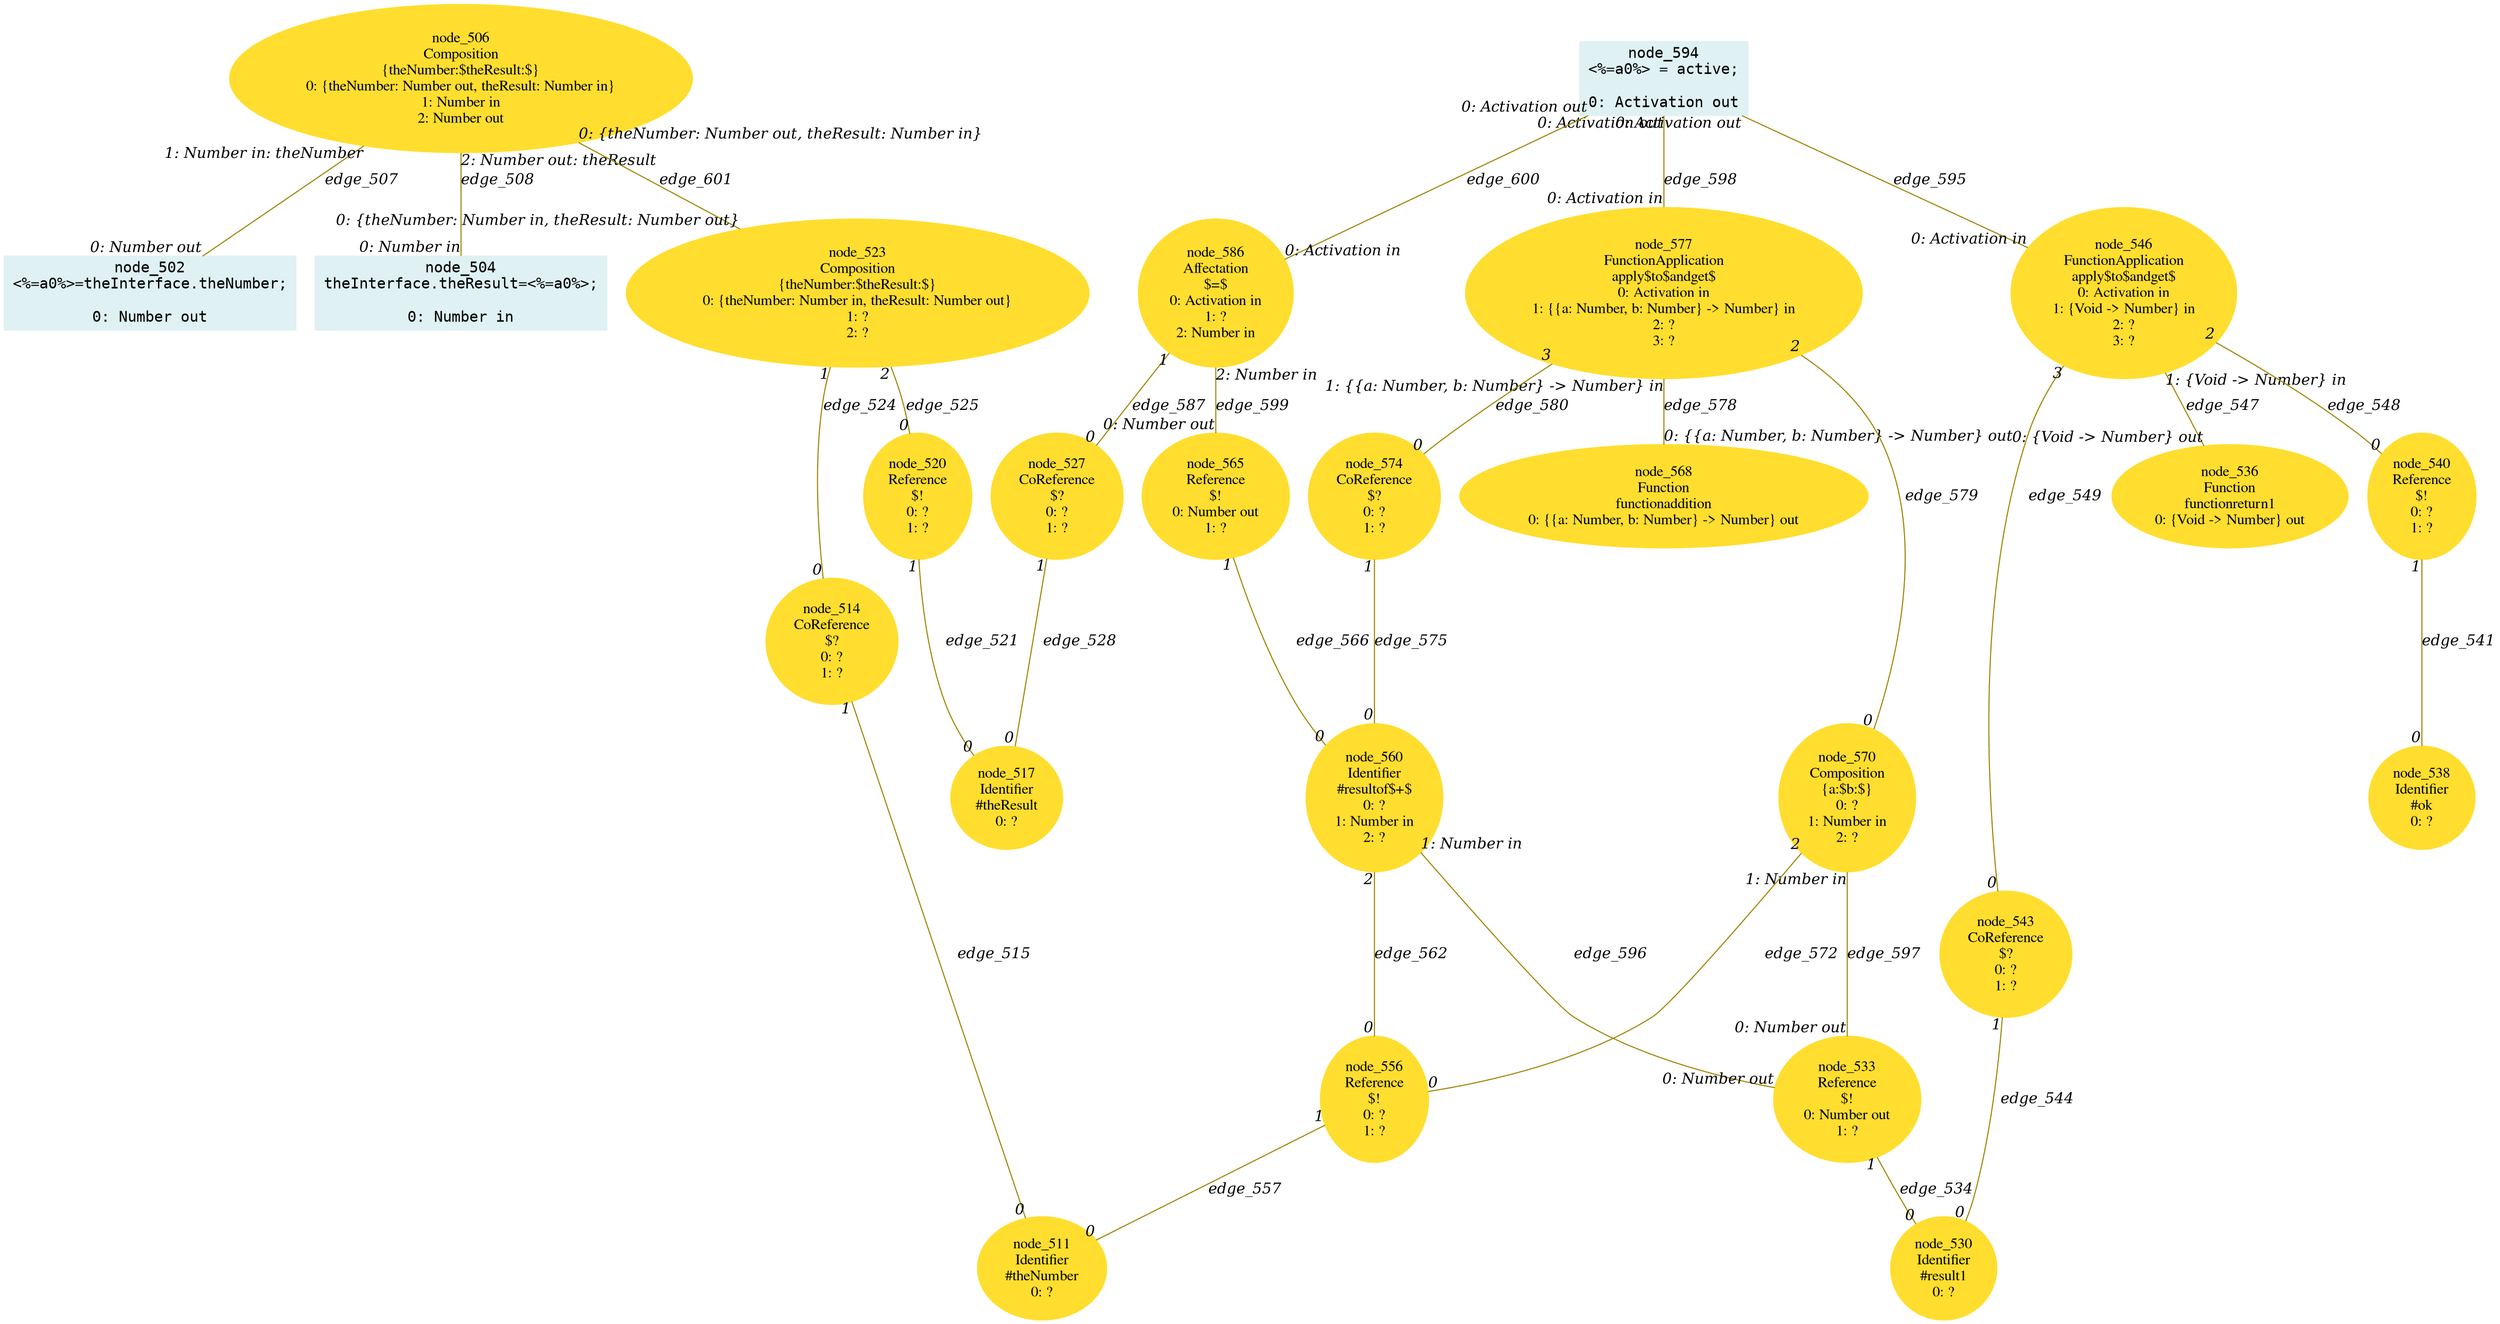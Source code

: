 digraph g{node_502 [shape="box", style="filled", color="#dff1f2", fontname="Courier", label="node_502
<%=a0%>=theInterface.theNumber;

0: Number out" ]
node_504 [shape="box", style="filled", color="#dff1f2", fontname="Courier", label="node_504
theInterface.theResult=<%=a0%>;

0: Number in" ]
node_506 [shape="ellipse", style="filled", color="#ffde2f", fontname="Times", label="node_506
Composition
{theNumber:$theResult:$}
0: {theNumber: Number out, theResult: Number in}
1: Number in
2: Number out" ]
node_511 [shape="ellipse", style="filled", color="#ffde2f", fontname="Times", label="node_511
Identifier
#theNumber
0: ?" ]
node_514 [shape="ellipse", style="filled", color="#ffde2f", fontname="Times", label="node_514
CoReference
$?
0: ?
1: ?" ]
node_517 [shape="ellipse", style="filled", color="#ffde2f", fontname="Times", label="node_517
Identifier
#theResult
0: ?" ]
node_520 [shape="ellipse", style="filled", color="#ffde2f", fontname="Times", label="node_520
Reference
$!
0: ?
1: ?" ]
node_523 [shape="ellipse", style="filled", color="#ffde2f", fontname="Times", label="node_523
Composition
{theNumber:$theResult:$}
0: {theNumber: Number in, theResult: Number out}
1: ?
2: ?" ]
node_527 [shape="ellipse", style="filled", color="#ffde2f", fontname="Times", label="node_527
CoReference
$?
0: ?
1: ?" ]
node_530 [shape="ellipse", style="filled", color="#ffde2f", fontname="Times", label="node_530
Identifier
#result1
0: ?" ]
node_533 [shape="ellipse", style="filled", color="#ffde2f", fontname="Times", label="node_533
Reference
$!
0: Number out
1: ?" ]
node_536 [shape="ellipse", style="filled", color="#ffde2f", fontname="Times", label="node_536
Function
functionreturn1
0: {Void -> Number} out" ]
node_538 [shape="ellipse", style="filled", color="#ffde2f", fontname="Times", label="node_538
Identifier
#ok
0: ?" ]
node_540 [shape="ellipse", style="filled", color="#ffde2f", fontname="Times", label="node_540
Reference
$!
0: ?
1: ?" ]
node_543 [shape="ellipse", style="filled", color="#ffde2f", fontname="Times", label="node_543
CoReference
$?
0: ?
1: ?" ]
node_546 [shape="ellipse", style="filled", color="#ffde2f", fontname="Times", label="node_546
FunctionApplication
apply$to$andget$
0: Activation in
1: {Void -> Number} in
2: ?
3: ?" ]
node_556 [shape="ellipse", style="filled", color="#ffde2f", fontname="Times", label="node_556
Reference
$!
0: ?
1: ?" ]
node_560 [shape="ellipse", style="filled", color="#ffde2f", fontname="Times", label="node_560
Identifier
#resultof$+$
0: ?
1: Number in
2: ?" ]
node_565 [shape="ellipse", style="filled", color="#ffde2f", fontname="Times", label="node_565
Reference
$!
0: Number out
1: ?" ]
node_568 [shape="ellipse", style="filled", color="#ffde2f", fontname="Times", label="node_568
Function
functionaddition
0: {{a: Number, b: Number} -> Number} out" ]
node_570 [shape="ellipse", style="filled", color="#ffde2f", fontname="Times", label="node_570
Composition
{a:$b:$}
0: ?
1: Number in
2: ?" ]
node_574 [shape="ellipse", style="filled", color="#ffde2f", fontname="Times", label="node_574
CoReference
$?
0: ?
1: ?" ]
node_577 [shape="ellipse", style="filled", color="#ffde2f", fontname="Times", label="node_577
FunctionApplication
apply$to$andget$
0: Activation in
1: {{a: Number, b: Number} -> Number} in
2: ?
3: ?" ]
node_586 [shape="ellipse", style="filled", color="#ffde2f", fontname="Times", label="node_586
Affectation
$=$
0: Activation in
1: ?
2: Number in" ]
node_594 [shape="box", style="filled", color="#dff1f2", fontname="Courier", label="node_594
<%=a0%> = active;

0: Activation out" ]
node_506 -> node_502 [dir=none, arrowHead=none, fontname="Times-Italic", arrowsize=1, color="#9d8400", label="edge_507",  headlabel="0: Number out", taillabel="1: Number in: theNumber" ]
node_506 -> node_504 [dir=none, arrowHead=none, fontname="Times-Italic", arrowsize=1, color="#9d8400", label="edge_508",  headlabel="0: Number in", taillabel="2: Number out: theResult" ]
node_514 -> node_511 [dir=none, arrowHead=none, fontname="Times-Italic", arrowsize=1, color="#9d8400", label="edge_515",  headlabel="0", taillabel="1" ]
node_520 -> node_517 [dir=none, arrowHead=none, fontname="Times-Italic", arrowsize=1, color="#9d8400", label="edge_521",  headlabel="0", taillabel="1" ]
node_523 -> node_514 [dir=none, arrowHead=none, fontname="Times-Italic", arrowsize=1, color="#9d8400", label="edge_524",  headlabel="0", taillabel="1" ]
node_523 -> node_520 [dir=none, arrowHead=none, fontname="Times-Italic", arrowsize=1, color="#9d8400", label="edge_525",  headlabel="0", taillabel="2" ]
node_527 -> node_517 [dir=none, arrowHead=none, fontname="Times-Italic", arrowsize=1, color="#9d8400", label="edge_528",  headlabel="0", taillabel="1" ]
node_533 -> node_530 [dir=none, arrowHead=none, fontname="Times-Italic", arrowsize=1, color="#9d8400", label="edge_534",  headlabel="0", taillabel="1" ]
node_540 -> node_538 [dir=none, arrowHead=none, fontname="Times-Italic", arrowsize=1, color="#9d8400", label="edge_541",  headlabel="0", taillabel="1" ]
node_543 -> node_530 [dir=none, arrowHead=none, fontname="Times-Italic", arrowsize=1, color="#9d8400", label="edge_544",  headlabel="0", taillabel="1" ]
node_546 -> node_536 [dir=none, arrowHead=none, fontname="Times-Italic", arrowsize=1, color="#9d8400", label="edge_547",  headlabel="0: {Void -> Number} out", taillabel="1: {Void -> Number} in" ]
node_546 -> node_540 [dir=none, arrowHead=none, fontname="Times-Italic", arrowsize=1, color="#9d8400", label="edge_548",  headlabel="0", taillabel="2" ]
node_546 -> node_543 [dir=none, arrowHead=none, fontname="Times-Italic", arrowsize=1, color="#9d8400", label="edge_549",  headlabel="0", taillabel="3" ]
node_556 -> node_511 [dir=none, arrowHead=none, fontname="Times-Italic", arrowsize=1, color="#9d8400", label="edge_557",  headlabel="0", taillabel="1" ]
node_560 -> node_556 [dir=none, arrowHead=none, fontname="Times-Italic", arrowsize=1, color="#9d8400", label="edge_562",  headlabel="0", taillabel="2" ]
node_565 -> node_560 [dir=none, arrowHead=none, fontname="Times-Italic", arrowsize=1, color="#9d8400", label="edge_566",  headlabel="0", taillabel="1" ]
node_570 -> node_556 [dir=none, arrowHead=none, fontname="Times-Italic", arrowsize=1, color="#9d8400", label="edge_572",  headlabel="0", taillabel="2" ]
node_574 -> node_560 [dir=none, arrowHead=none, fontname="Times-Italic", arrowsize=1, color="#9d8400", label="edge_575",  headlabel="0", taillabel="1" ]
node_577 -> node_568 [dir=none, arrowHead=none, fontname="Times-Italic", arrowsize=1, color="#9d8400", label="edge_578",  headlabel="0: {{a: Number, b: Number} -> Number} out", taillabel="1: {{a: Number, b: Number} -> Number} in" ]
node_577 -> node_570 [dir=none, arrowHead=none, fontname="Times-Italic", arrowsize=1, color="#9d8400", label="edge_579",  headlabel="0", taillabel="2" ]
node_577 -> node_574 [dir=none, arrowHead=none, fontname="Times-Italic", arrowsize=1, color="#9d8400", label="edge_580",  headlabel="0", taillabel="3" ]
node_586 -> node_527 [dir=none, arrowHead=none, fontname="Times-Italic", arrowsize=1, color="#9d8400", label="edge_587",  headlabel="0", taillabel="1" ]
node_594 -> node_546 [dir=none, arrowHead=none, fontname="Times-Italic", arrowsize=1, color="#9d8400", label="edge_595",  headlabel="0: Activation in", taillabel="0: Activation out" ]
node_560 -> node_533 [dir=none, arrowHead=none, fontname="Times-Italic", arrowsize=1, color="#9d8400", label="edge_596",  headlabel="0: Number out", taillabel="1: Number in" ]
node_570 -> node_533 [dir=none, arrowHead=none, fontname="Times-Italic", arrowsize=1, color="#9d8400", label="edge_597",  headlabel="0: Number out", taillabel="1: Number in" ]
node_594 -> node_577 [dir=none, arrowHead=none, fontname="Times-Italic", arrowsize=1, color="#9d8400", label="edge_598",  headlabel="0: Activation in", taillabel="0: Activation out" ]
node_586 -> node_565 [dir=none, arrowHead=none, fontname="Times-Italic", arrowsize=1, color="#9d8400", label="edge_599",  headlabel="0: Number out", taillabel="2: Number in" ]
node_594 -> node_586 [dir=none, arrowHead=none, fontname="Times-Italic", arrowsize=1, color="#9d8400", label="edge_600",  headlabel="0: Activation in", taillabel="0: Activation out" ]
node_506 -> node_523 [dir=none, arrowHead=none, fontname="Times-Italic", arrowsize=1, color="#9d8400", label="edge_601",  headlabel="0: {theNumber: Number in, theResult: Number out}", taillabel="0: {theNumber: Number out, theResult: Number in}" ]
}
